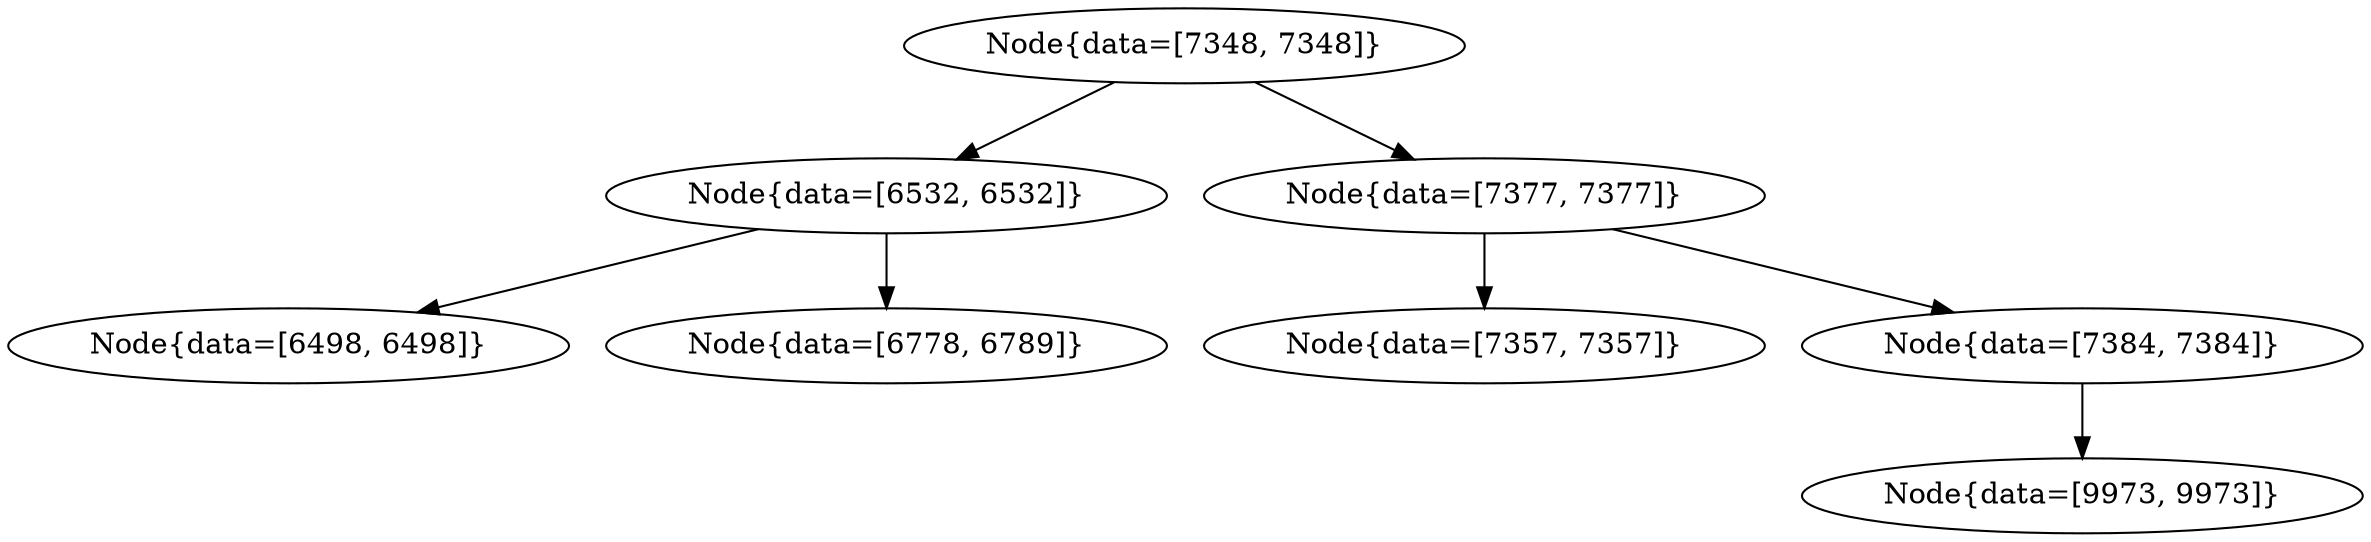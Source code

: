 digraph G{
417621837 [label="Node{data=[7348, 7348]}"]
417621837 -> 254041053
254041053 [label="Node{data=[6532, 6532]}"]
254041053 -> 1794509290
1794509290 [label="Node{data=[6498, 6498]}"]
254041053 -> 42007293
42007293 [label="Node{data=[6778, 6789]}"]
417621837 -> 971324399
971324399 [label="Node{data=[7377, 7377]}"]
971324399 -> 347239869
347239869 [label="Node{data=[7357, 7357]}"]
971324399 -> 1322354584
1322354584 [label="Node{data=[7384, 7384]}"]
1322354584 -> 1258539949
1258539949 [label="Node{data=[9973, 9973]}"]
}